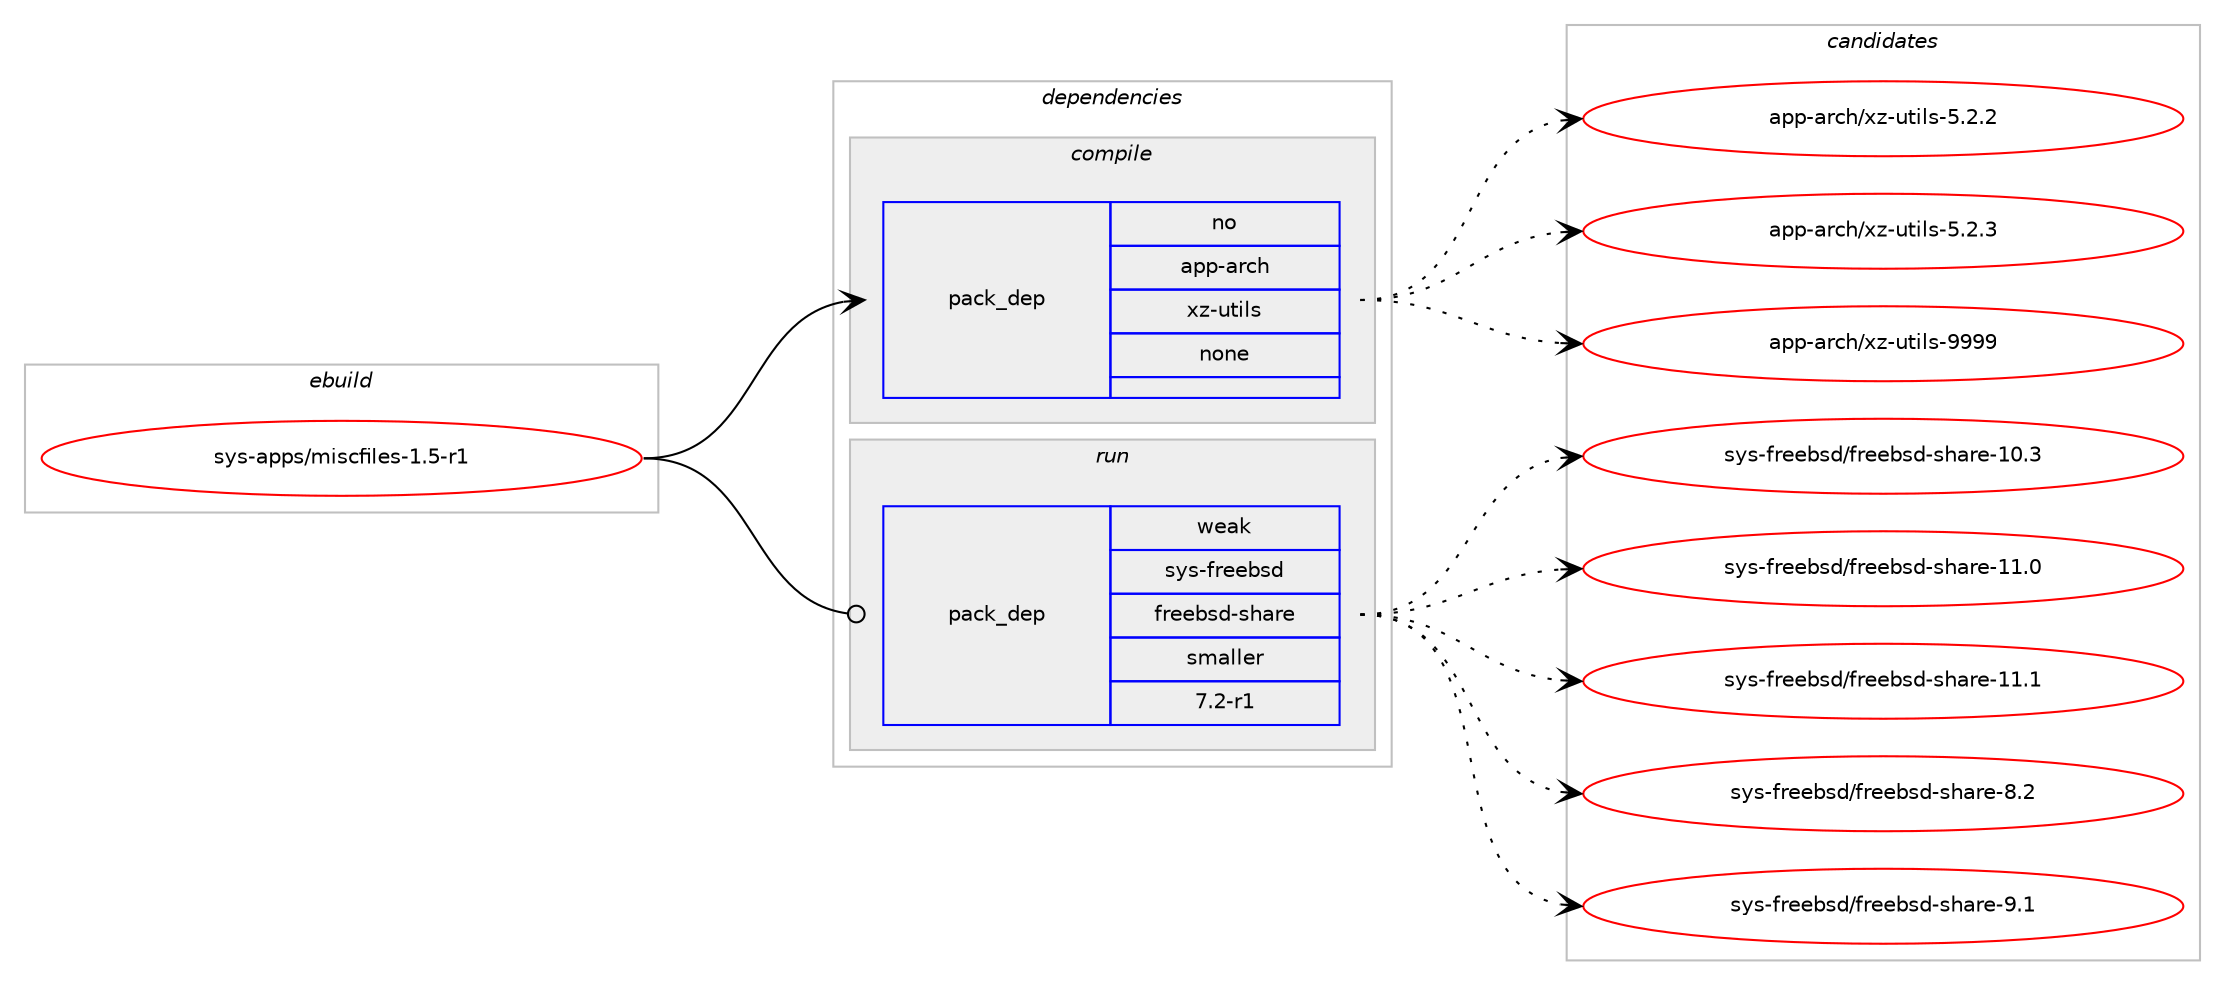 digraph prolog {

# *************
# Graph options
# *************

newrank=true;
concentrate=true;
compound=true;
graph [rankdir=LR,fontname=Helvetica,fontsize=10,ranksep=1.5];#, ranksep=2.5, nodesep=0.2];
edge  [arrowhead=vee];
node  [fontname=Helvetica,fontsize=10];

# **********
# The ebuild
# **********

subgraph cluster_leftcol {
color=gray;
rank=same;
label=<<i>ebuild</i>>;
id [label="sys-apps/miscfiles-1.5-r1", color=red, width=4, href="../sys-apps/miscfiles-1.5-r1.svg"];
}

# ****************
# The dependencies
# ****************

subgraph cluster_midcol {
color=gray;
label=<<i>dependencies</i>>;
subgraph cluster_compile {
fillcolor="#eeeeee";
style=filled;
label=<<i>compile</i>>;
subgraph pack349126 {
dependency470527 [label=<<TABLE BORDER="0" CELLBORDER="1" CELLSPACING="0" CELLPADDING="4" WIDTH="220"><TR><TD ROWSPAN="6" CELLPADDING="30">pack_dep</TD></TR><TR><TD WIDTH="110">no</TD></TR><TR><TD>app-arch</TD></TR><TR><TD>xz-utils</TD></TR><TR><TD>none</TD></TR><TR><TD></TD></TR></TABLE>>, shape=none, color=blue];
}
id:e -> dependency470527:w [weight=20,style="solid",arrowhead="vee"];
}
subgraph cluster_compileandrun {
fillcolor="#eeeeee";
style=filled;
label=<<i>compile and run</i>>;
}
subgraph cluster_run {
fillcolor="#eeeeee";
style=filled;
label=<<i>run</i>>;
subgraph pack349127 {
dependency470528 [label=<<TABLE BORDER="0" CELLBORDER="1" CELLSPACING="0" CELLPADDING="4" WIDTH="220"><TR><TD ROWSPAN="6" CELLPADDING="30">pack_dep</TD></TR><TR><TD WIDTH="110">weak</TD></TR><TR><TD>sys-freebsd</TD></TR><TR><TD>freebsd-share</TD></TR><TR><TD>smaller</TD></TR><TR><TD>7.2-r1</TD></TR></TABLE>>, shape=none, color=blue];
}
id:e -> dependency470528:w [weight=20,style="solid",arrowhead="odot"];
}
}

# **************
# The candidates
# **************

subgraph cluster_choices {
rank=same;
color=gray;
label=<<i>candidates</i>>;

subgraph choice349126 {
color=black;
nodesep=1;
choice971121124597114991044712012245117116105108115455346504650 [label="app-arch/xz-utils-5.2.2", color=red, width=4,href="../app-arch/xz-utils-5.2.2.svg"];
choice971121124597114991044712012245117116105108115455346504651 [label="app-arch/xz-utils-5.2.3", color=red, width=4,href="../app-arch/xz-utils-5.2.3.svg"];
choice9711211245971149910447120122451171161051081154557575757 [label="app-arch/xz-utils-9999", color=red, width=4,href="../app-arch/xz-utils-9999.svg"];
dependency470527:e -> choice971121124597114991044712012245117116105108115455346504650:w [style=dotted,weight="100"];
dependency470527:e -> choice971121124597114991044712012245117116105108115455346504651:w [style=dotted,weight="100"];
dependency470527:e -> choice9711211245971149910447120122451171161051081154557575757:w [style=dotted,weight="100"];
}
subgraph choice349127 {
color=black;
nodesep=1;
choice1151211154510211410110198115100471021141011019811510045115104971141014549484651 [label="sys-freebsd/freebsd-share-10.3", color=red, width=4,href="../sys-freebsd/freebsd-share-10.3.svg"];
choice1151211154510211410110198115100471021141011019811510045115104971141014549494648 [label="sys-freebsd/freebsd-share-11.0", color=red, width=4,href="../sys-freebsd/freebsd-share-11.0.svg"];
choice1151211154510211410110198115100471021141011019811510045115104971141014549494649 [label="sys-freebsd/freebsd-share-11.1", color=red, width=4,href="../sys-freebsd/freebsd-share-11.1.svg"];
choice11512111545102114101101981151004710211410110198115100451151049711410145564650 [label="sys-freebsd/freebsd-share-8.2", color=red, width=4,href="../sys-freebsd/freebsd-share-8.2.svg"];
choice11512111545102114101101981151004710211410110198115100451151049711410145574649 [label="sys-freebsd/freebsd-share-9.1", color=red, width=4,href="../sys-freebsd/freebsd-share-9.1.svg"];
dependency470528:e -> choice1151211154510211410110198115100471021141011019811510045115104971141014549484651:w [style=dotted,weight="100"];
dependency470528:e -> choice1151211154510211410110198115100471021141011019811510045115104971141014549494648:w [style=dotted,weight="100"];
dependency470528:e -> choice1151211154510211410110198115100471021141011019811510045115104971141014549494649:w [style=dotted,weight="100"];
dependency470528:e -> choice11512111545102114101101981151004710211410110198115100451151049711410145564650:w [style=dotted,weight="100"];
dependency470528:e -> choice11512111545102114101101981151004710211410110198115100451151049711410145574649:w [style=dotted,weight="100"];
}
}

}
